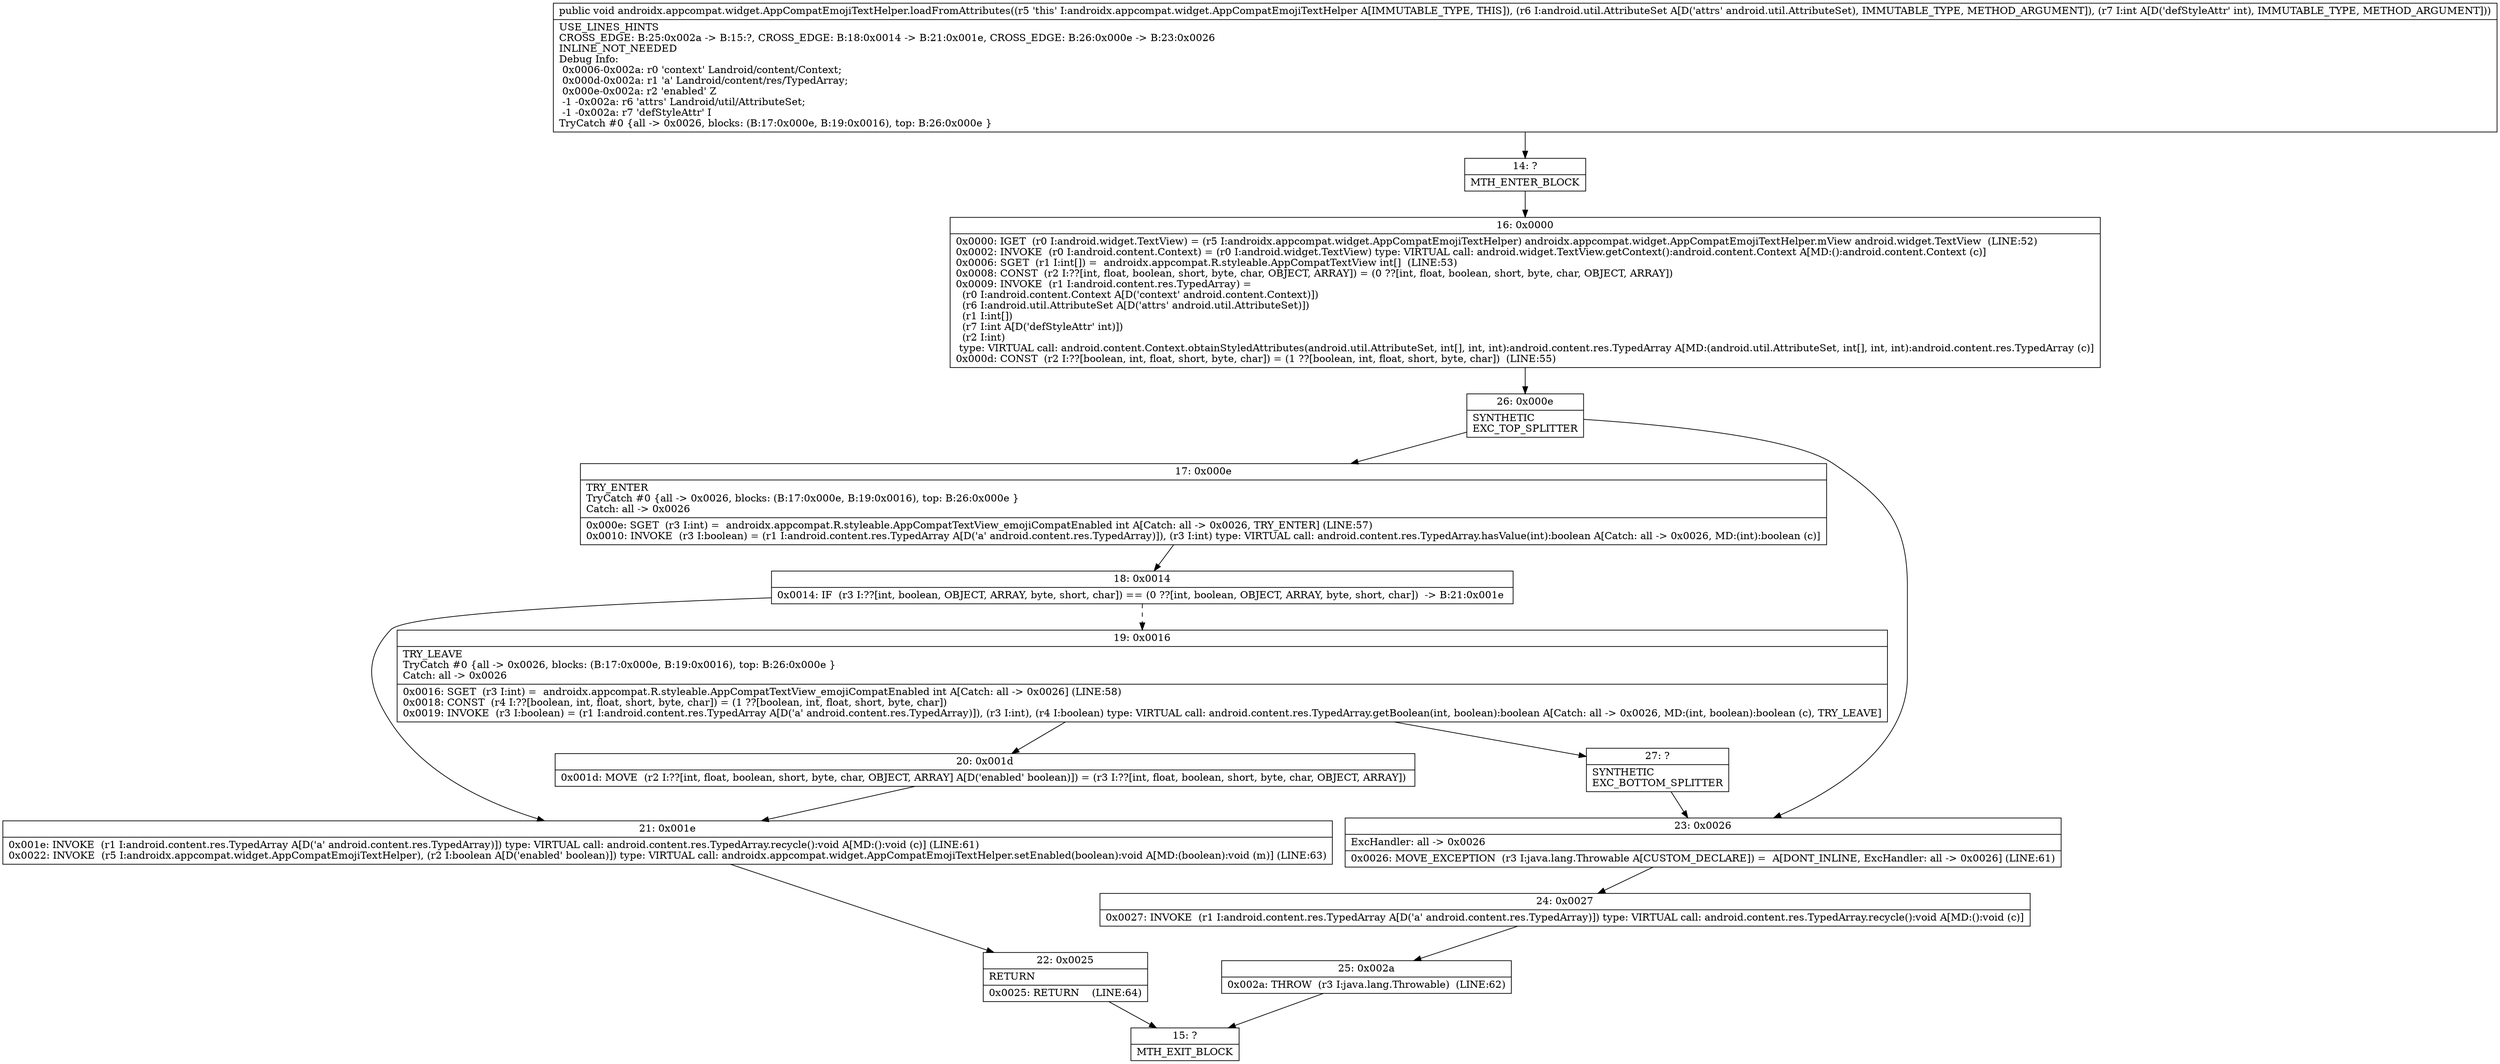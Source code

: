 digraph "CFG forandroidx.appcompat.widget.AppCompatEmojiTextHelper.loadFromAttributes(Landroid\/util\/AttributeSet;I)V" {
Node_14 [shape=record,label="{14\:\ ?|MTH_ENTER_BLOCK\l}"];
Node_16 [shape=record,label="{16\:\ 0x0000|0x0000: IGET  (r0 I:android.widget.TextView) = (r5 I:androidx.appcompat.widget.AppCompatEmojiTextHelper) androidx.appcompat.widget.AppCompatEmojiTextHelper.mView android.widget.TextView  (LINE:52)\l0x0002: INVOKE  (r0 I:android.content.Context) = (r0 I:android.widget.TextView) type: VIRTUAL call: android.widget.TextView.getContext():android.content.Context A[MD:():android.content.Context (c)]\l0x0006: SGET  (r1 I:int[]) =  androidx.appcompat.R.styleable.AppCompatTextView int[]  (LINE:53)\l0x0008: CONST  (r2 I:??[int, float, boolean, short, byte, char, OBJECT, ARRAY]) = (0 ??[int, float, boolean, short, byte, char, OBJECT, ARRAY]) \l0x0009: INVOKE  (r1 I:android.content.res.TypedArray) = \l  (r0 I:android.content.Context A[D('context' android.content.Context)])\l  (r6 I:android.util.AttributeSet A[D('attrs' android.util.AttributeSet)])\l  (r1 I:int[])\l  (r7 I:int A[D('defStyleAttr' int)])\l  (r2 I:int)\l type: VIRTUAL call: android.content.Context.obtainStyledAttributes(android.util.AttributeSet, int[], int, int):android.content.res.TypedArray A[MD:(android.util.AttributeSet, int[], int, int):android.content.res.TypedArray (c)]\l0x000d: CONST  (r2 I:??[boolean, int, float, short, byte, char]) = (1 ??[boolean, int, float, short, byte, char])  (LINE:55)\l}"];
Node_26 [shape=record,label="{26\:\ 0x000e|SYNTHETIC\lEXC_TOP_SPLITTER\l}"];
Node_17 [shape=record,label="{17\:\ 0x000e|TRY_ENTER\lTryCatch #0 \{all \-\> 0x0026, blocks: (B:17:0x000e, B:19:0x0016), top: B:26:0x000e \}\lCatch: all \-\> 0x0026\l|0x000e: SGET  (r3 I:int) =  androidx.appcompat.R.styleable.AppCompatTextView_emojiCompatEnabled int A[Catch: all \-\> 0x0026, TRY_ENTER] (LINE:57)\l0x0010: INVOKE  (r3 I:boolean) = (r1 I:android.content.res.TypedArray A[D('a' android.content.res.TypedArray)]), (r3 I:int) type: VIRTUAL call: android.content.res.TypedArray.hasValue(int):boolean A[Catch: all \-\> 0x0026, MD:(int):boolean (c)]\l}"];
Node_18 [shape=record,label="{18\:\ 0x0014|0x0014: IF  (r3 I:??[int, boolean, OBJECT, ARRAY, byte, short, char]) == (0 ??[int, boolean, OBJECT, ARRAY, byte, short, char])  \-\> B:21:0x001e \l}"];
Node_19 [shape=record,label="{19\:\ 0x0016|TRY_LEAVE\lTryCatch #0 \{all \-\> 0x0026, blocks: (B:17:0x000e, B:19:0x0016), top: B:26:0x000e \}\lCatch: all \-\> 0x0026\l|0x0016: SGET  (r3 I:int) =  androidx.appcompat.R.styleable.AppCompatTextView_emojiCompatEnabled int A[Catch: all \-\> 0x0026] (LINE:58)\l0x0018: CONST  (r4 I:??[boolean, int, float, short, byte, char]) = (1 ??[boolean, int, float, short, byte, char]) \l0x0019: INVOKE  (r3 I:boolean) = (r1 I:android.content.res.TypedArray A[D('a' android.content.res.TypedArray)]), (r3 I:int), (r4 I:boolean) type: VIRTUAL call: android.content.res.TypedArray.getBoolean(int, boolean):boolean A[Catch: all \-\> 0x0026, MD:(int, boolean):boolean (c), TRY_LEAVE]\l}"];
Node_20 [shape=record,label="{20\:\ 0x001d|0x001d: MOVE  (r2 I:??[int, float, boolean, short, byte, char, OBJECT, ARRAY] A[D('enabled' boolean)]) = (r3 I:??[int, float, boolean, short, byte, char, OBJECT, ARRAY]) \l}"];
Node_27 [shape=record,label="{27\:\ ?|SYNTHETIC\lEXC_BOTTOM_SPLITTER\l}"];
Node_21 [shape=record,label="{21\:\ 0x001e|0x001e: INVOKE  (r1 I:android.content.res.TypedArray A[D('a' android.content.res.TypedArray)]) type: VIRTUAL call: android.content.res.TypedArray.recycle():void A[MD:():void (c)] (LINE:61)\l0x0022: INVOKE  (r5 I:androidx.appcompat.widget.AppCompatEmojiTextHelper), (r2 I:boolean A[D('enabled' boolean)]) type: VIRTUAL call: androidx.appcompat.widget.AppCompatEmojiTextHelper.setEnabled(boolean):void A[MD:(boolean):void (m)] (LINE:63)\l}"];
Node_22 [shape=record,label="{22\:\ 0x0025|RETURN\l|0x0025: RETURN    (LINE:64)\l}"];
Node_15 [shape=record,label="{15\:\ ?|MTH_EXIT_BLOCK\l}"];
Node_23 [shape=record,label="{23\:\ 0x0026|ExcHandler: all \-\> 0x0026\l|0x0026: MOVE_EXCEPTION  (r3 I:java.lang.Throwable A[CUSTOM_DECLARE]) =  A[DONT_INLINE, ExcHandler: all \-\> 0x0026] (LINE:61)\l}"];
Node_24 [shape=record,label="{24\:\ 0x0027|0x0027: INVOKE  (r1 I:android.content.res.TypedArray A[D('a' android.content.res.TypedArray)]) type: VIRTUAL call: android.content.res.TypedArray.recycle():void A[MD:():void (c)]\l}"];
Node_25 [shape=record,label="{25\:\ 0x002a|0x002a: THROW  (r3 I:java.lang.Throwable)  (LINE:62)\l}"];
MethodNode[shape=record,label="{public void androidx.appcompat.widget.AppCompatEmojiTextHelper.loadFromAttributes((r5 'this' I:androidx.appcompat.widget.AppCompatEmojiTextHelper A[IMMUTABLE_TYPE, THIS]), (r6 I:android.util.AttributeSet A[D('attrs' android.util.AttributeSet), IMMUTABLE_TYPE, METHOD_ARGUMENT]), (r7 I:int A[D('defStyleAttr' int), IMMUTABLE_TYPE, METHOD_ARGUMENT]))  | USE_LINES_HINTS\lCROSS_EDGE: B:25:0x002a \-\> B:15:?, CROSS_EDGE: B:18:0x0014 \-\> B:21:0x001e, CROSS_EDGE: B:26:0x000e \-\> B:23:0x0026\lINLINE_NOT_NEEDED\lDebug Info:\l  0x0006\-0x002a: r0 'context' Landroid\/content\/Context;\l  0x000d\-0x002a: r1 'a' Landroid\/content\/res\/TypedArray;\l  0x000e\-0x002a: r2 'enabled' Z\l  \-1 \-0x002a: r6 'attrs' Landroid\/util\/AttributeSet;\l  \-1 \-0x002a: r7 'defStyleAttr' I\lTryCatch #0 \{all \-\> 0x0026, blocks: (B:17:0x000e, B:19:0x0016), top: B:26:0x000e \}\l}"];
MethodNode -> Node_14;Node_14 -> Node_16;
Node_16 -> Node_26;
Node_26 -> Node_17;
Node_26 -> Node_23;
Node_17 -> Node_18;
Node_18 -> Node_19[style=dashed];
Node_18 -> Node_21;
Node_19 -> Node_20;
Node_19 -> Node_27;
Node_20 -> Node_21;
Node_27 -> Node_23;
Node_21 -> Node_22;
Node_22 -> Node_15;
Node_23 -> Node_24;
Node_24 -> Node_25;
Node_25 -> Node_15;
}

